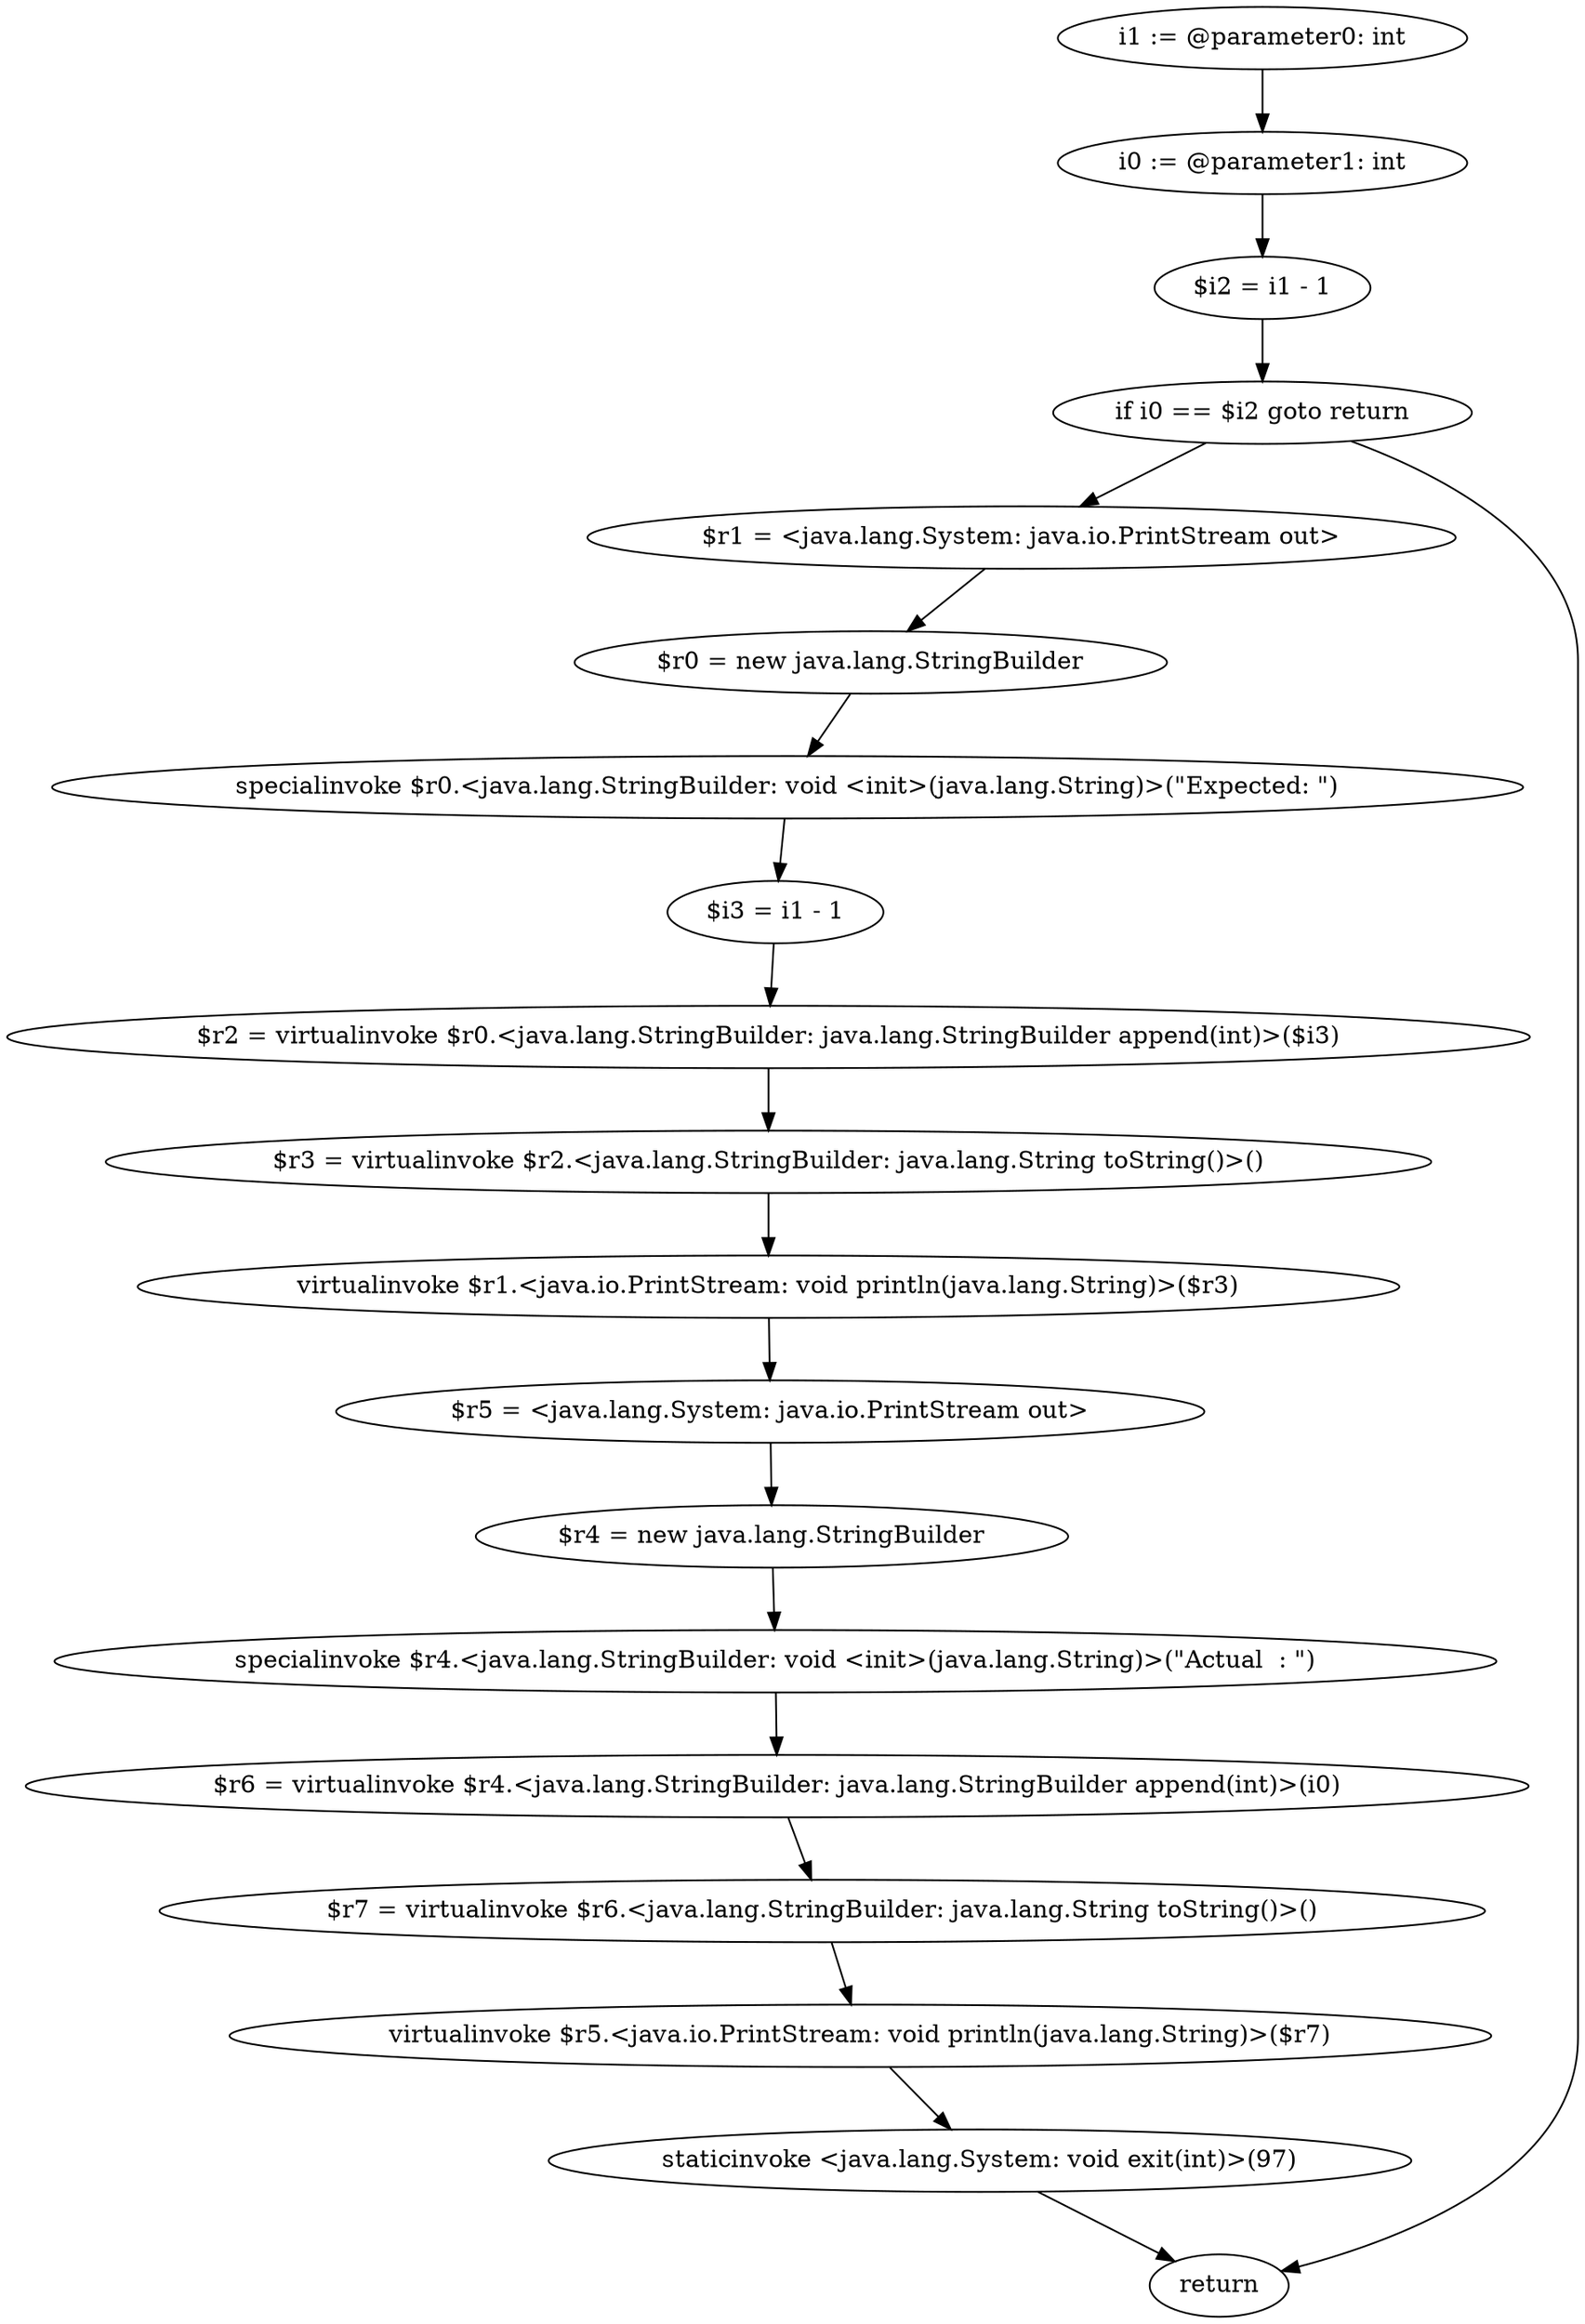digraph "unitGraph" {
    "i1 := @parameter0: int"
    "i0 := @parameter1: int"
    "$i2 = i1 - 1"
    "if i0 == $i2 goto return"
    "$r1 = <java.lang.System: java.io.PrintStream out>"
    "$r0 = new java.lang.StringBuilder"
    "specialinvoke $r0.<java.lang.StringBuilder: void <init>(java.lang.String)>(\"Expected: \")"
    "$i3 = i1 - 1"
    "$r2 = virtualinvoke $r0.<java.lang.StringBuilder: java.lang.StringBuilder append(int)>($i3)"
    "$r3 = virtualinvoke $r2.<java.lang.StringBuilder: java.lang.String toString()>()"
    "virtualinvoke $r1.<java.io.PrintStream: void println(java.lang.String)>($r3)"
    "$r5 = <java.lang.System: java.io.PrintStream out>"
    "$r4 = new java.lang.StringBuilder"
    "specialinvoke $r4.<java.lang.StringBuilder: void <init>(java.lang.String)>(\"Actual  : \")"
    "$r6 = virtualinvoke $r4.<java.lang.StringBuilder: java.lang.StringBuilder append(int)>(i0)"
    "$r7 = virtualinvoke $r6.<java.lang.StringBuilder: java.lang.String toString()>()"
    "virtualinvoke $r5.<java.io.PrintStream: void println(java.lang.String)>($r7)"
    "staticinvoke <java.lang.System: void exit(int)>(97)"
    "return"
    "i1 := @parameter0: int"->"i0 := @parameter1: int";
    "i0 := @parameter1: int"->"$i2 = i1 - 1";
    "$i2 = i1 - 1"->"if i0 == $i2 goto return";
    "if i0 == $i2 goto return"->"$r1 = <java.lang.System: java.io.PrintStream out>";
    "if i0 == $i2 goto return"->"return";
    "$r1 = <java.lang.System: java.io.PrintStream out>"->"$r0 = new java.lang.StringBuilder";
    "$r0 = new java.lang.StringBuilder"->"specialinvoke $r0.<java.lang.StringBuilder: void <init>(java.lang.String)>(\"Expected: \")";
    "specialinvoke $r0.<java.lang.StringBuilder: void <init>(java.lang.String)>(\"Expected: \")"->"$i3 = i1 - 1";
    "$i3 = i1 - 1"->"$r2 = virtualinvoke $r0.<java.lang.StringBuilder: java.lang.StringBuilder append(int)>($i3)";
    "$r2 = virtualinvoke $r0.<java.lang.StringBuilder: java.lang.StringBuilder append(int)>($i3)"->"$r3 = virtualinvoke $r2.<java.lang.StringBuilder: java.lang.String toString()>()";
    "$r3 = virtualinvoke $r2.<java.lang.StringBuilder: java.lang.String toString()>()"->"virtualinvoke $r1.<java.io.PrintStream: void println(java.lang.String)>($r3)";
    "virtualinvoke $r1.<java.io.PrintStream: void println(java.lang.String)>($r3)"->"$r5 = <java.lang.System: java.io.PrintStream out>";
    "$r5 = <java.lang.System: java.io.PrintStream out>"->"$r4 = new java.lang.StringBuilder";
    "$r4 = new java.lang.StringBuilder"->"specialinvoke $r4.<java.lang.StringBuilder: void <init>(java.lang.String)>(\"Actual  : \")";
    "specialinvoke $r4.<java.lang.StringBuilder: void <init>(java.lang.String)>(\"Actual  : \")"->"$r6 = virtualinvoke $r4.<java.lang.StringBuilder: java.lang.StringBuilder append(int)>(i0)";
    "$r6 = virtualinvoke $r4.<java.lang.StringBuilder: java.lang.StringBuilder append(int)>(i0)"->"$r7 = virtualinvoke $r6.<java.lang.StringBuilder: java.lang.String toString()>()";
    "$r7 = virtualinvoke $r6.<java.lang.StringBuilder: java.lang.String toString()>()"->"virtualinvoke $r5.<java.io.PrintStream: void println(java.lang.String)>($r7)";
    "virtualinvoke $r5.<java.io.PrintStream: void println(java.lang.String)>($r7)"->"staticinvoke <java.lang.System: void exit(int)>(97)";
    "staticinvoke <java.lang.System: void exit(int)>(97)"->"return";
}
